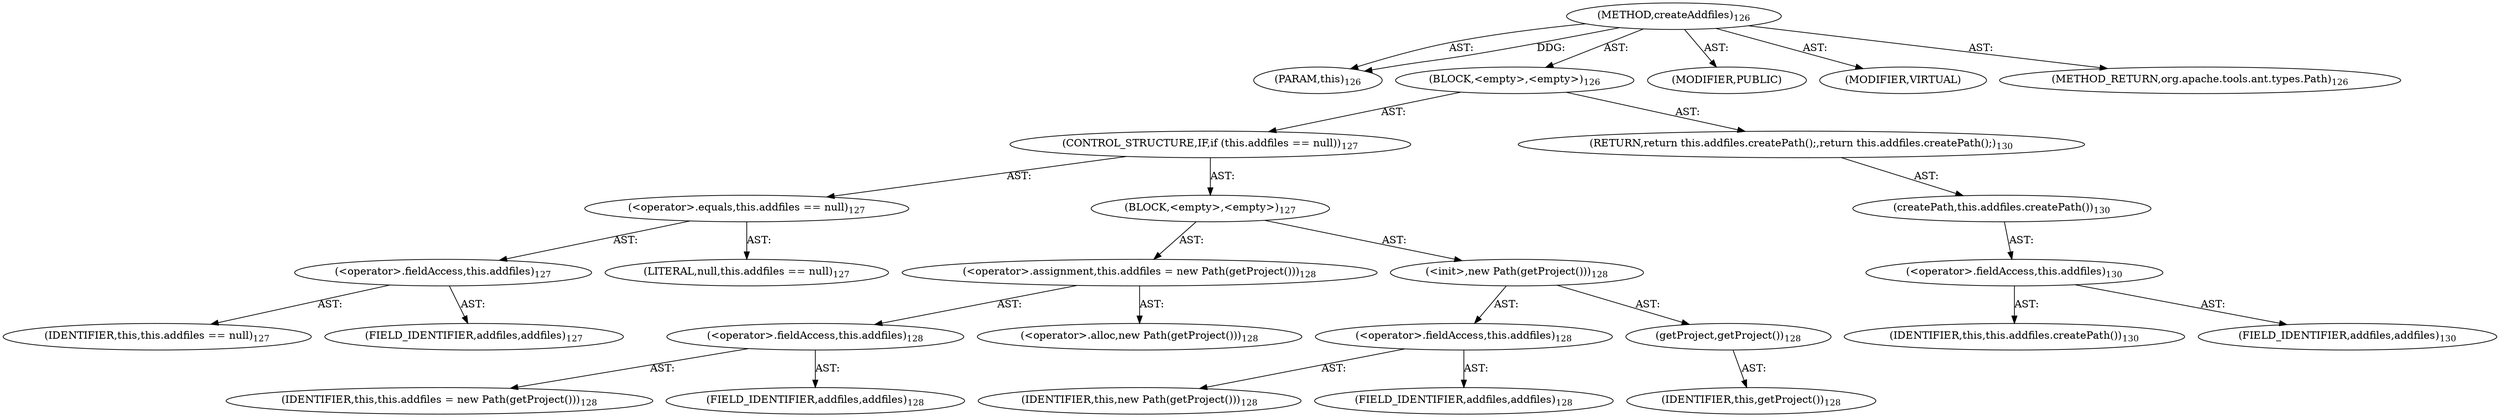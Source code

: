 digraph "createAddfiles" {  
"111669149699" [label = <(METHOD,createAddfiles)<SUB>126</SUB>> ]
"115964116995" [label = <(PARAM,this)<SUB>126</SUB>> ]
"25769803782" [label = <(BLOCK,&lt;empty&gt;,&lt;empty&gt;)<SUB>126</SUB>> ]
"47244640259" [label = <(CONTROL_STRUCTURE,IF,if (this.addfiles == null))<SUB>127</SUB>> ]
"30064771090" [label = <(&lt;operator&gt;.equals,this.addfiles == null)<SUB>127</SUB>> ]
"30064771091" [label = <(&lt;operator&gt;.fieldAccess,this.addfiles)<SUB>127</SUB>> ]
"68719476744" [label = <(IDENTIFIER,this,this.addfiles == null)<SUB>127</SUB>> ]
"55834574856" [label = <(FIELD_IDENTIFIER,addfiles,addfiles)<SUB>127</SUB>> ]
"90194313218" [label = <(LITERAL,null,this.addfiles == null)<SUB>127</SUB>> ]
"25769803783" [label = <(BLOCK,&lt;empty&gt;,&lt;empty&gt;)<SUB>127</SUB>> ]
"30064771092" [label = <(&lt;operator&gt;.assignment,this.addfiles = new Path(getProject()))<SUB>128</SUB>> ]
"30064771093" [label = <(&lt;operator&gt;.fieldAccess,this.addfiles)<SUB>128</SUB>> ]
"68719476745" [label = <(IDENTIFIER,this,this.addfiles = new Path(getProject()))<SUB>128</SUB>> ]
"55834574857" [label = <(FIELD_IDENTIFIER,addfiles,addfiles)<SUB>128</SUB>> ]
"30064771094" [label = <(&lt;operator&gt;.alloc,new Path(getProject()))<SUB>128</SUB>> ]
"30064771095" [label = <(&lt;init&gt;,new Path(getProject()))<SUB>128</SUB>> ]
"30064771096" [label = <(&lt;operator&gt;.fieldAccess,this.addfiles)<SUB>128</SUB>> ]
"68719476767" [label = <(IDENTIFIER,this,new Path(getProject()))<SUB>128</SUB>> ]
"55834574858" [label = <(FIELD_IDENTIFIER,addfiles,addfiles)<SUB>128</SUB>> ]
"30064771097" [label = <(getProject,getProject())<SUB>128</SUB>> ]
"68719476746" [label = <(IDENTIFIER,this,getProject())<SUB>128</SUB>> ]
"146028888065" [label = <(RETURN,return this.addfiles.createPath();,return this.addfiles.createPath();)<SUB>130</SUB>> ]
"30064771098" [label = <(createPath,this.addfiles.createPath())<SUB>130</SUB>> ]
"30064771099" [label = <(&lt;operator&gt;.fieldAccess,this.addfiles)<SUB>130</SUB>> ]
"68719476747" [label = <(IDENTIFIER,this,this.addfiles.createPath())<SUB>130</SUB>> ]
"55834574859" [label = <(FIELD_IDENTIFIER,addfiles,addfiles)<SUB>130</SUB>> ]
"133143986182" [label = <(MODIFIER,PUBLIC)> ]
"133143986183" [label = <(MODIFIER,VIRTUAL)> ]
"128849018883" [label = <(METHOD_RETURN,org.apache.tools.ant.types.Path)<SUB>126</SUB>> ]
  "111669149699" -> "115964116995"  [ label = "AST: "] 
  "111669149699" -> "25769803782"  [ label = "AST: "] 
  "111669149699" -> "133143986182"  [ label = "AST: "] 
  "111669149699" -> "133143986183"  [ label = "AST: "] 
  "111669149699" -> "128849018883"  [ label = "AST: "] 
  "25769803782" -> "47244640259"  [ label = "AST: "] 
  "25769803782" -> "146028888065"  [ label = "AST: "] 
  "47244640259" -> "30064771090"  [ label = "AST: "] 
  "47244640259" -> "25769803783"  [ label = "AST: "] 
  "30064771090" -> "30064771091"  [ label = "AST: "] 
  "30064771090" -> "90194313218"  [ label = "AST: "] 
  "30064771091" -> "68719476744"  [ label = "AST: "] 
  "30064771091" -> "55834574856"  [ label = "AST: "] 
  "25769803783" -> "30064771092"  [ label = "AST: "] 
  "25769803783" -> "30064771095"  [ label = "AST: "] 
  "30064771092" -> "30064771093"  [ label = "AST: "] 
  "30064771092" -> "30064771094"  [ label = "AST: "] 
  "30064771093" -> "68719476745"  [ label = "AST: "] 
  "30064771093" -> "55834574857"  [ label = "AST: "] 
  "30064771095" -> "30064771096"  [ label = "AST: "] 
  "30064771095" -> "30064771097"  [ label = "AST: "] 
  "30064771096" -> "68719476767"  [ label = "AST: "] 
  "30064771096" -> "55834574858"  [ label = "AST: "] 
  "30064771097" -> "68719476746"  [ label = "AST: "] 
  "146028888065" -> "30064771098"  [ label = "AST: "] 
  "30064771098" -> "30064771099"  [ label = "AST: "] 
  "30064771099" -> "68719476747"  [ label = "AST: "] 
  "30064771099" -> "55834574859"  [ label = "AST: "] 
  "111669149699" -> "115964116995"  [ label = "DDG: "] 
}
